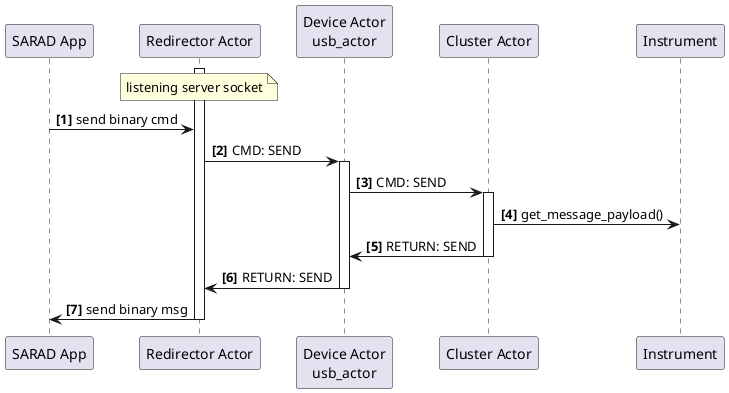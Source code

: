 @startuml
autonumber "<b>[0]"
participant "SARAD App" as app
participant "Redirector Actor" as redirector
participant "Device Actor\nusb_actor" as device_actor
participant "Cluster Actor" as cluster
participant "Instrument" as instr

activate redirector
note over redirector: listening server socket
app -> redirector: send binary cmd
redirector -> device_actor: CMD: SEND
activate device_actor
device_actor -> cluster: CMD: SEND
activate cluster
cluster -> instr: get_message_payload()
cluster -> device_actor: RETURN: SEND
deactivate cluster
device_actor -> redirector: RETURN: SEND
deactivate device_actor
redirector -> app: send binary msg
deactivate redirector
@enduml
